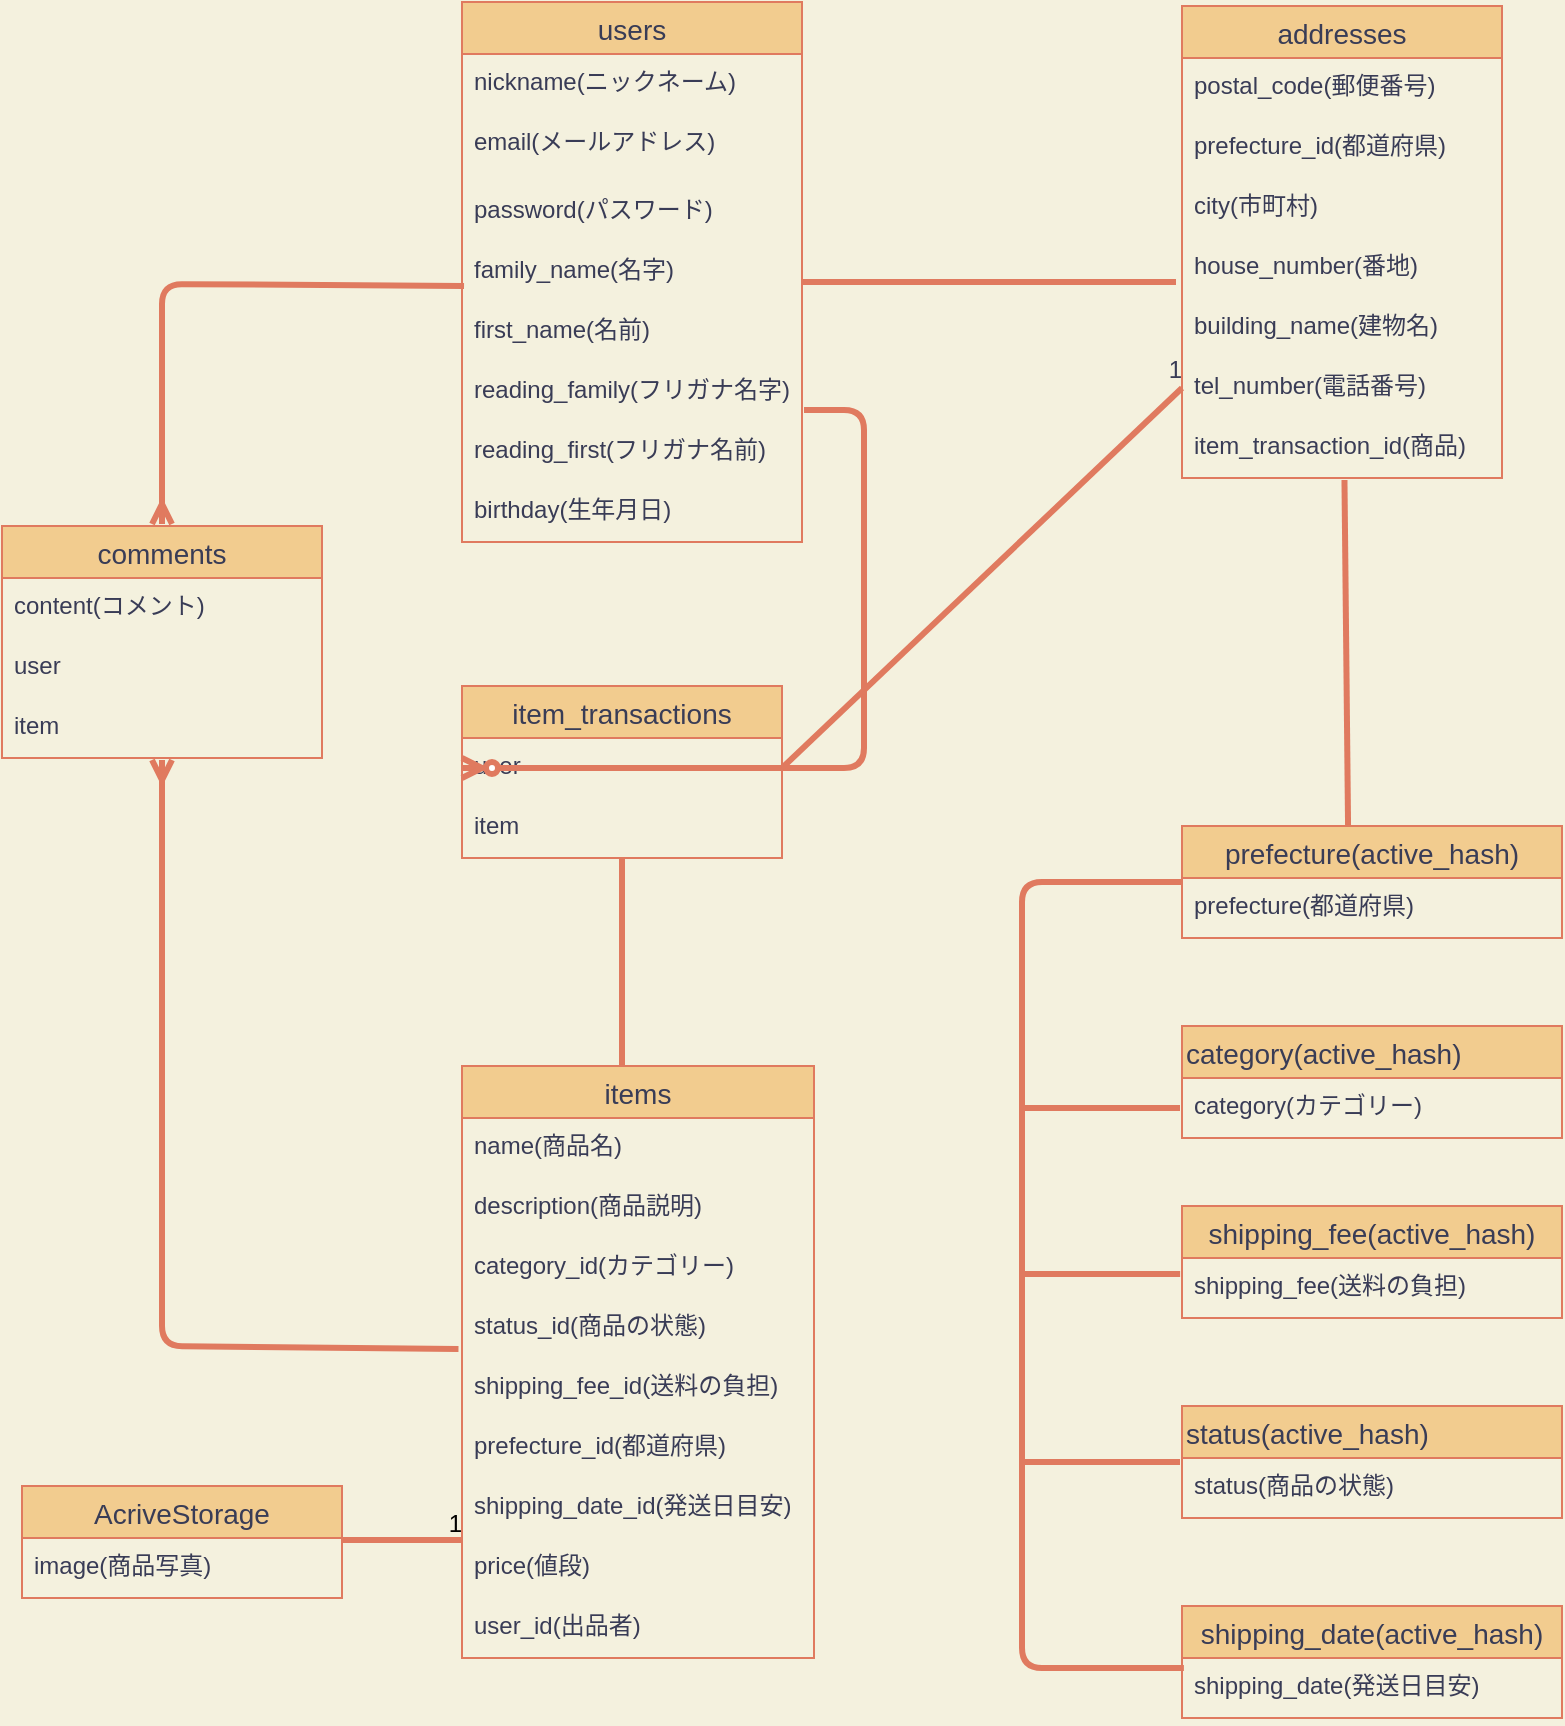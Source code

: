 <mxfile version="13.6.5" pages="2">
    <diagram id="_M3X4lFTjFpCh1O4AsxT" name="ページ1">
        <mxGraphModel dx="336" dy="827" grid="1" gridSize="10" guides="1" tooltips="1" connect="1" arrows="1" fold="1" page="1" pageScale="1" pageWidth="827" pageHeight="1169" background="#F4F1DE" math="0" shadow="0">
            <root>
                <mxCell id="0"/>
                <mxCell id="1" parent="0"/>
                <mxCell id="K9OpWMY4eO4AvbzmNHTL-39" style="edgeStyle=orthogonalEdgeStyle;curved=0;rounded=1;sketch=0;orthogonalLoop=1;jettySize=auto;html=1;exitX=0.5;exitY=1;exitDx=0;exitDy=0;strokeColor=#E07A5F;strokeWidth=3;fillColor=#F2CC8F;fontColor=#393C56;labelBackgroundColor=#F4F1DE;" parent="1" edge="1">
                    <mxGeometry relative="1" as="geometry">
                        <mxPoint x="414" y="630" as="sourcePoint"/>
                        <mxPoint x="414" y="630" as="targetPoint"/>
                    </mxGeometry>
                </mxCell>
                <mxCell id="K9OpWMY4eO4AvbzmNHTL-176" style="edgeStyle=none;rounded=1;sketch=0;orthogonalLoop=1;jettySize=auto;html=1;entryX=0.437;entryY=0;entryDx=0;entryDy=0;entryPerimeter=0;startArrow=none;startFill=0;sourcePerimeterSpacing=1;endArrow=none;endFill=0;strokeColor=#E07A5F;strokeWidth=3;fillColor=#F2CC8F;fontColor=#393C56;labelBackgroundColor=#F4F1DE;" parent="1" source="K9OpWMY4eO4AvbzmNHTL-89" target="K9OpWMY4eO4AvbzmNHTL-75" edge="1">
                    <mxGeometry relative="1" as="geometry"/>
                </mxCell>
                <mxCell id="K9OpWMY4eO4AvbzmNHTL-177" style="edgeStyle=none;rounded=1;sketch=0;orthogonalLoop=1;jettySize=auto;html=1;startArrow=none;startFill=0;sourcePerimeterSpacing=1;endArrow=none;endFill=0;strokeColor=#E07A5F;strokeWidth=3;fillColor=#F2CC8F;fontColor=#393C56;entryX=0.005;entryY=0.167;entryDx=0;entryDy=0;entryPerimeter=0;exitX=0;exitY=0.5;exitDx=0;exitDy=0;labelBackgroundColor=#F4F1DE;" parent="1" source="K9OpWMY4eO4AvbzmNHTL-75" target="K9OpWMY4eO4AvbzmNHTL-100" edge="1">
                    <mxGeometry relative="1" as="geometry">
                        <mxPoint x="520" y="680" as="targetPoint"/>
                        <Array as="points">
                            <mxPoint x="520" y="448"/>
                            <mxPoint x="520" y="841"/>
                        </Array>
                    </mxGeometry>
                </mxCell>
                <mxCell id="K9OpWMY4eO4AvbzmNHTL-181" style="edgeStyle=none;rounded=1;sketch=0;orthogonalLoop=1;jettySize=auto;html=1;startArrow=none;startFill=0;sourcePerimeterSpacing=1;endArrow=none;endFill=0;strokeColor=#E07A5F;strokeWidth=3;fillColor=#F2CC8F;fontColor=#393C56;labelBackgroundColor=#F4F1DE;" parent="1" source="K9OpWMY4eO4AvbzmNHTL-79" edge="1">
                    <mxGeometry relative="1" as="geometry">
                        <mxPoint x="520" y="738" as="targetPoint"/>
                    </mxGeometry>
                </mxCell>
                <mxCell id="K9OpWMY4eO4AvbzmNHTL-168" style="rounded=1;sketch=0;orthogonalLoop=1;jettySize=auto;html=1;startArrow=ERmany;startFill=0;sourcePerimeterSpacing=1;endArrow=none;endFill=0;strokeColor=#E07A5F;strokeWidth=3;fillColor=#F2CC8F;fontColor=#393C56;elbow=vertical;entryX=0.006;entryY=0.733;entryDx=0;entryDy=0;entryPerimeter=0;labelBackgroundColor=#F4F1DE;" parent="1" source="K9OpWMY4eO4AvbzmNHTL-81" target="K9OpWMY4eO4AvbzmNHTL-32" edge="1">
                    <mxGeometry relative="1" as="geometry">
                        <mxPoint x="230" y="150" as="targetPoint"/>
                        <Array as="points">
                            <mxPoint x="90" y="149"/>
                        </Array>
                    </mxGeometry>
                </mxCell>
                <mxCell id="K9OpWMY4eO4AvbzmNHTL-170" style="edgeStyle=none;rounded=1;sketch=0;orthogonalLoop=1;jettySize=auto;html=1;startArrow=ERmany;startFill=0;sourcePerimeterSpacing=1;endArrow=none;endFill=0;strokeColor=#E07A5F;strokeWidth=3;fillColor=#F2CC8F;fontColor=#393C56;entryX=-0.01;entryY=0.852;entryDx=0;entryDy=0;entryPerimeter=0;labelBackgroundColor=#F4F1DE;" parent="1" source="K9OpWMY4eO4AvbzmNHTL-81" target="K9OpWMY4eO4AvbzmNHTL-142" edge="1">
                    <mxGeometry relative="1" as="geometry">
                        <mxPoint x="90" y="780" as="targetPoint"/>
                        <Array as="points">
                            <mxPoint x="90" y="680"/>
                        </Array>
                    </mxGeometry>
                </mxCell>
                <mxCell id="K9OpWMY4eO4AvbzmNHTL-81" value="comments" style="swimlane;fontStyle=0;childLayout=stackLayout;horizontal=1;startSize=26;horizontalStack=0;resizeParent=1;resizeParentMax=0;resizeLast=0;collapsible=1;marginBottom=0;align=center;fontSize=14;fillColor=#F2CC8F;strokeColor=#E07A5F;fontColor=#393C56;" parent="1" vertex="1">
                    <mxGeometry x="10" y="270" width="160" height="116" as="geometry"/>
                </mxCell>
                <mxCell id="K9OpWMY4eO4AvbzmNHTL-82" value="content(コメント)" style="text;strokeColor=none;fillColor=none;spacingLeft=4;spacingRight=4;overflow=hidden;rotatable=0;points=[[0,0.5],[1,0.5]];portConstraint=eastwest;fontSize=12;fontColor=#393C56;" parent="K9OpWMY4eO4AvbzmNHTL-81" vertex="1">
                    <mxGeometry y="26" width="160" height="30" as="geometry"/>
                </mxCell>
                <mxCell id="K9OpWMY4eO4AvbzmNHTL-83" value="user" style="text;strokeColor=none;fillColor=none;spacingLeft=4;spacingRight=4;overflow=hidden;rotatable=0;points=[[0,0.5],[1,0.5]];portConstraint=eastwest;fontSize=12;fontColor=#393C56;" parent="K9OpWMY4eO4AvbzmNHTL-81" vertex="1">
                    <mxGeometry y="56" width="160" height="30" as="geometry"/>
                </mxCell>
                <mxCell id="K9OpWMY4eO4AvbzmNHTL-88" value="item" style="text;strokeColor=none;fillColor=none;spacingLeft=4;spacingRight=4;overflow=hidden;rotatable=0;points=[[0,0.5],[1,0.5]];portConstraint=eastwest;fontSize=12;fontColor=#393C56;" parent="K9OpWMY4eO4AvbzmNHTL-81" vertex="1">
                    <mxGeometry y="86" width="160" height="30" as="geometry"/>
                </mxCell>
                <mxCell id="K9OpWMY4eO4AvbzmNHTL-173" value="" style="endArrow=none;html=1;rounded=0;strokeColor=#E07A5F;strokeWidth=3;fillColor=#F2CC8F;fontColor=#393C56;labelBackgroundColor=#F4F1DE;" parent="1" edge="1">
                    <mxGeometry relative="1" as="geometry">
                        <mxPoint x="410" y="148" as="sourcePoint"/>
                        <mxPoint x="597" y="148" as="targetPoint"/>
                    </mxGeometry>
                </mxCell>
                <mxCell id="K9OpWMY4eO4AvbzmNHTL-178" style="edgeStyle=none;rounded=1;sketch=0;orthogonalLoop=1;jettySize=auto;html=1;startArrow=none;startFill=0;sourcePerimeterSpacing=1;endArrow=none;endFill=0;strokeColor=#E07A5F;strokeWidth=3;fillColor=#F2CC8F;fontColor=#393C56;exitX=-0.005;exitY=0.267;exitDx=0;exitDy=0;exitPerimeter=0;labelBackgroundColor=#F4F1DE;" parent="1" source="K9OpWMY4eO4AvbzmNHTL-78" edge="1">
                    <mxGeometry relative="1" as="geometry">
                        <mxPoint x="520" y="644" as="targetPoint"/>
                        <Array as="points">
                            <mxPoint x="520" y="644"/>
                        </Array>
                    </mxGeometry>
                </mxCell>
                <mxCell id="K9OpWMY4eO4AvbzmNHTL-180" style="edgeStyle=none;rounded=1;sketch=0;orthogonalLoop=1;jettySize=auto;html=1;startArrow=none;startFill=0;sourcePerimeterSpacing=1;endArrow=none;endFill=0;strokeColor=#E07A5F;strokeWidth=3;fillColor=#F2CC8F;fontColor=#393C56;labelBackgroundColor=#F4F1DE;" parent="1" source="K9OpWMY4eO4AvbzmNHTL-71" edge="1">
                    <mxGeometry relative="1" as="geometry">
                        <mxPoint x="520" y="561" as="targetPoint"/>
                    </mxGeometry>
                </mxCell>
                <mxCell id="K9OpWMY4eO4AvbzmNHTL-1" value="users" style="swimlane;fontStyle=0;childLayout=stackLayout;horizontal=1;startSize=26;horizontalStack=0;resizeParent=1;resizeParentMax=0;resizeLast=0;collapsible=1;marginBottom=0;align=center;fontSize=14;fillColor=#F2CC8F;strokeColor=#E07A5F;fontColor=#393C56;" parent="1" vertex="1">
                    <mxGeometry x="240" y="8" width="170" height="270" as="geometry"/>
                </mxCell>
                <mxCell id="K9OpWMY4eO4AvbzmNHTL-2" value="nickname(ニックネーム)" style="text;strokeColor=none;fillColor=none;spacingLeft=4;spacingRight=4;overflow=hidden;rotatable=0;points=[[0,0.5],[1,0.5]];portConstraint=eastwest;fontSize=12;fontColor=#393C56;" parent="K9OpWMY4eO4AvbzmNHTL-1" vertex="1">
                    <mxGeometry y="26" width="170" height="30" as="geometry"/>
                </mxCell>
                <mxCell id="K9OpWMY4eO4AvbzmNHTL-3" value="email(メールアドレス)&#10;" style="text;strokeColor=none;fillColor=none;spacingLeft=4;spacingRight=4;overflow=hidden;rotatable=0;points=[[0,0.5],[1,0.5]];portConstraint=eastwest;fontSize=12;fontColor=#393C56;" parent="K9OpWMY4eO4AvbzmNHTL-1" vertex="1">
                    <mxGeometry y="56" width="170" height="34" as="geometry"/>
                </mxCell>
                <mxCell id="K9OpWMY4eO4AvbzmNHTL-4" value="password(パスワード)" style="text;strokeColor=none;fillColor=none;spacingLeft=4;spacingRight=4;overflow=hidden;rotatable=0;points=[[0,0.5],[1,0.5]];portConstraint=eastwest;fontSize=12;fontColor=#393C56;" parent="K9OpWMY4eO4AvbzmNHTL-1" vertex="1">
                    <mxGeometry y="90" width="170" height="30" as="geometry"/>
                </mxCell>
                <mxCell id="K9OpWMY4eO4AvbzmNHTL-32" value="family_name(名字)" style="text;strokeColor=none;fillColor=none;spacingLeft=4;spacingRight=4;overflow=hidden;rotatable=0;points=[[0,0.5],[1,0.5]];portConstraint=eastwest;fontSize=12;fontColor=#393C56;" parent="K9OpWMY4eO4AvbzmNHTL-1" vertex="1">
                    <mxGeometry y="120" width="170" height="30" as="geometry"/>
                </mxCell>
                <mxCell id="K9OpWMY4eO4AvbzmNHTL-161" value="first_name(名前)" style="text;strokeColor=none;fillColor=none;spacingLeft=4;spacingRight=4;overflow=hidden;rotatable=0;points=[[0,0.5],[1,0.5]];portConstraint=eastwest;fontSize=12;fontColor=#393C56;" parent="K9OpWMY4eO4AvbzmNHTL-1" vertex="1">
                    <mxGeometry y="150" width="170" height="30" as="geometry"/>
                </mxCell>
                <mxCell id="K9OpWMY4eO4AvbzmNHTL-33" value="reading_family(フリガナ名字)" style="text;strokeColor=none;fillColor=none;spacingLeft=4;spacingRight=4;overflow=hidden;rotatable=0;points=[[0,0.5],[1,0.5]];portConstraint=eastwest;fontSize=12;fontColor=#393C56;" parent="K9OpWMY4eO4AvbzmNHTL-1" vertex="1">
                    <mxGeometry y="180" width="170" height="30" as="geometry"/>
                </mxCell>
                <mxCell id="K9OpWMY4eO4AvbzmNHTL-160" value="reading_first(フリガナ名前)" style="text;strokeColor=none;fillColor=none;spacingLeft=4;spacingRight=4;overflow=hidden;rotatable=0;points=[[0,0.5],[1,0.5]];portConstraint=eastwest;fontSize=12;fontColor=#393C56;" parent="K9OpWMY4eO4AvbzmNHTL-1" vertex="1">
                    <mxGeometry y="210" width="170" height="30" as="geometry"/>
                </mxCell>
                <mxCell id="K9OpWMY4eO4AvbzmNHTL-174" value="birthday(生年月日)" style="text;strokeColor=none;fillColor=none;spacingLeft=4;spacingRight=4;overflow=hidden;rotatable=0;points=[[0,0.5],[1,0.5]];portConstraint=eastwest;fontSize=12;fontColor=#393C56;" parent="K9OpWMY4eO4AvbzmNHTL-1" vertex="1">
                    <mxGeometry y="240" width="170" height="30" as="geometry"/>
                </mxCell>
                <mxCell id="K9OpWMY4eO4AvbzmNHTL-89" value="addresses" style="swimlane;fontStyle=0;childLayout=stackLayout;horizontal=1;startSize=26;horizontalStack=0;resizeParent=1;resizeParentMax=0;resizeLast=0;collapsible=1;marginBottom=0;align=center;fontSize=14;fillColor=#F2CC8F;strokeColor=#E07A5F;fontColor=#393C56;" parent="1" vertex="1">
                    <mxGeometry x="600" y="10" width="160" height="236" as="geometry"/>
                </mxCell>
                <mxCell id="K9OpWMY4eO4AvbzmNHTL-90" value="postal_code(郵便番号)" style="text;strokeColor=none;fillColor=none;spacingLeft=4;spacingRight=4;overflow=hidden;rotatable=0;points=[[0,0.5],[1,0.5]];portConstraint=eastwest;fontSize=12;fontColor=#393C56;" parent="K9OpWMY4eO4AvbzmNHTL-89" vertex="1">
                    <mxGeometry y="26" width="160" height="30" as="geometry"/>
                </mxCell>
                <mxCell id="K9OpWMY4eO4AvbzmNHTL-91" value="prefecture_id(都道府県)" style="text;strokeColor=none;fillColor=none;spacingLeft=4;spacingRight=4;overflow=hidden;rotatable=0;points=[[0,0.5],[1,0.5]];portConstraint=eastwest;fontSize=12;fontColor=#393C56;" parent="K9OpWMY4eO4AvbzmNHTL-89" vertex="1">
                    <mxGeometry y="56" width="160" height="30" as="geometry"/>
                </mxCell>
                <mxCell id="K9OpWMY4eO4AvbzmNHTL-92" value="city(市町村)" style="text;strokeColor=none;fillColor=none;spacingLeft=4;spacingRight=4;overflow=hidden;rotatable=0;points=[[0,0.5],[1,0.5]];portConstraint=eastwest;fontSize=12;fontColor=#393C56;" parent="K9OpWMY4eO4AvbzmNHTL-89" vertex="1">
                    <mxGeometry y="86" width="160" height="30" as="geometry"/>
                </mxCell>
                <mxCell id="K9OpWMY4eO4AvbzmNHTL-93" value="house_number(番地)" style="text;strokeColor=none;fillColor=none;spacingLeft=4;spacingRight=4;overflow=hidden;rotatable=0;points=[[0,0.5],[1,0.5]];portConstraint=eastwest;fontSize=12;fontColor=#393C56;" parent="K9OpWMY4eO4AvbzmNHTL-89" vertex="1">
                    <mxGeometry y="116" width="160" height="30" as="geometry"/>
                </mxCell>
                <mxCell id="K9OpWMY4eO4AvbzmNHTL-94" value="building_name(建物名)" style="text;strokeColor=none;fillColor=none;spacingLeft=4;spacingRight=4;overflow=hidden;rotatable=0;points=[[0,0.5],[1,0.5]];portConstraint=eastwest;fontSize=12;fontColor=#393C56;" parent="K9OpWMY4eO4AvbzmNHTL-89" vertex="1">
                    <mxGeometry y="146" width="160" height="30" as="geometry"/>
                </mxCell>
                <mxCell id="2" value="tel_number(電話番号)" style="text;strokeColor=none;fillColor=none;spacingLeft=4;spacingRight=4;overflow=hidden;rotatable=0;points=[[0,0.5],[1,0.5]];portConstraint=eastwest;fontSize=12;fontColor=#393C56;" parent="K9OpWMY4eO4AvbzmNHTL-89" vertex="1">
                    <mxGeometry y="176" width="160" height="30" as="geometry"/>
                </mxCell>
                <mxCell id="25" value="item_transaction_id(商品)" style="text;strokeColor=none;fillColor=none;spacingLeft=4;spacingRight=4;overflow=hidden;rotatable=0;points=[[0,0.5],[1,0.5]];portConstraint=eastwest;fontSize=12;fontColor=#393C56;" vertex="1" parent="K9OpWMY4eO4AvbzmNHTL-89">
                    <mxGeometry y="206" width="160" height="30" as="geometry"/>
                </mxCell>
                <mxCell id="K9OpWMY4eO4AvbzmNHTL-70" value="category(active_hash)" style="swimlane;fontStyle=0;childLayout=stackLayout;horizontal=1;startSize=26;horizontalStack=0;resizeParent=1;resizeParentMax=0;resizeLast=0;collapsible=1;marginBottom=0;align=left;fontSize=14;fillColor=#F2CC8F;strokeColor=#E07A5F;fontColor=#393C56;" parent="1" vertex="1">
                    <mxGeometry x="600" y="520" width="190" height="56" as="geometry"/>
                </mxCell>
                <mxCell id="K9OpWMY4eO4AvbzmNHTL-71" value="category(カテゴリー)" style="text;strokeColor=none;fillColor=none;spacingLeft=4;spacingRight=4;overflow=hidden;rotatable=0;points=[[0,0.5],[1,0.5]];portConstraint=eastwest;fontSize=12;fontColor=#393C56;" parent="K9OpWMY4eO4AvbzmNHTL-70" vertex="1">
                    <mxGeometry y="26" width="190" height="30" as="geometry"/>
                </mxCell>
                <mxCell id="K9OpWMY4eO4AvbzmNHTL-77" value="shipping_fee(active_hash)" style="swimlane;fontStyle=0;childLayout=stackLayout;horizontal=1;startSize=26;horizontalStack=0;resizeParent=1;resizeParentMax=0;resizeLast=0;collapsible=1;marginBottom=0;align=center;fontSize=14;fillColor=#F2CC8F;strokeColor=#E07A5F;fontColor=#393C56;" parent="1" vertex="1">
                    <mxGeometry x="600" y="610" width="190" height="56" as="geometry"/>
                </mxCell>
                <mxCell id="K9OpWMY4eO4AvbzmNHTL-78" value="shipping_fee(送料の負担)" style="text;strokeColor=none;fillColor=none;spacingLeft=4;spacingRight=4;overflow=hidden;rotatable=0;points=[[0,0.5],[1,0.5]];portConstraint=eastwest;fontSize=12;fontColor=#393C56;" parent="K9OpWMY4eO4AvbzmNHTL-77" vertex="1">
                    <mxGeometry y="26" width="190" height="30" as="geometry"/>
                </mxCell>
                <mxCell id="K9OpWMY4eO4AvbzmNHTL-79" value="status(active_hash)" style="swimlane;fontStyle=0;childLayout=stackLayout;horizontal=1;startSize=26;horizontalStack=0;resizeParent=1;resizeParentMax=0;resizeLast=0;collapsible=1;marginBottom=0;align=left;fontSize=14;fillColor=#F2CC8F;strokeColor=#E07A5F;fontColor=#393C56;" parent="1" vertex="1">
                    <mxGeometry x="600" y="710" width="190" height="56" as="geometry"/>
                </mxCell>
                <mxCell id="K9OpWMY4eO4AvbzmNHTL-80" value="status(商品の状態)" style="text;strokeColor=none;fillColor=none;spacingLeft=4;spacingRight=4;overflow=hidden;rotatable=0;points=[[0,0.5],[1,0.5]];portConstraint=eastwest;fontSize=12;fontColor=#393C56;" parent="K9OpWMY4eO4AvbzmNHTL-79" vertex="1">
                    <mxGeometry y="26" width="190" height="30" as="geometry"/>
                </mxCell>
                <mxCell id="K9OpWMY4eO4AvbzmNHTL-99" value="shipping_date(active_hash)" style="swimlane;fontStyle=0;childLayout=stackLayout;horizontal=1;startSize=26;horizontalStack=0;resizeParent=1;resizeParentMax=0;resizeLast=0;collapsible=1;marginBottom=0;align=center;fontSize=14;fillColor=#F2CC8F;strokeColor=#E07A5F;fontColor=#393C56;" parent="1" vertex="1">
                    <mxGeometry x="600" y="810" width="190" height="56" as="geometry"/>
                </mxCell>
                <mxCell id="K9OpWMY4eO4AvbzmNHTL-100" value="shipping_date(発送日目安)" style="text;strokeColor=none;fillColor=none;spacingLeft=4;spacingRight=4;overflow=hidden;rotatable=0;points=[[0,0.5],[1,0.5]];portConstraint=eastwest;fontSize=12;fontColor=#393C56;" parent="K9OpWMY4eO4AvbzmNHTL-99" vertex="1">
                    <mxGeometry y="26" width="190" height="30" as="geometry"/>
                </mxCell>
                <mxCell id="K9OpWMY4eO4AvbzmNHTL-75" value="prefecture(active_hash)" style="swimlane;fontStyle=0;childLayout=stackLayout;horizontal=1;startSize=26;horizontalStack=0;resizeParent=1;resizeParentMax=0;resizeLast=0;collapsible=1;marginBottom=0;align=center;fontSize=14;fillColor=#F2CC8F;strokeColor=#E07A5F;fontColor=#393C56;" parent="1" vertex="1">
                    <mxGeometry x="600" y="420" width="190" height="56" as="geometry"/>
                </mxCell>
                <mxCell id="K9OpWMY4eO4AvbzmNHTL-76" value="prefecture(都道府県)" style="text;strokeColor=none;fillColor=none;spacingLeft=4;spacingRight=4;overflow=hidden;rotatable=0;points=[[0,0.5],[1,0.5]];portConstraint=eastwest;fontSize=12;fontColor=#393C56;" parent="K9OpWMY4eO4AvbzmNHTL-75" vertex="1">
                    <mxGeometry y="26" width="190" height="30" as="geometry"/>
                </mxCell>
                <mxCell id="15" style="edgeStyle=orthogonalEdgeStyle;curved=0;rounded=1;sketch=0;orthogonalLoop=1;jettySize=auto;html=1;strokeColor=#E07A5F;fillColor=#F2CC8F;fontColor=#393C56;spacingTop=1;strokeWidth=3;endArrow=none;endFill=0;labelBackgroundColor=#F4F1DE;" parent="1" source="K9OpWMY4eO4AvbzmNHTL-5" target="11" edge="1">
                    <mxGeometry relative="1" as="geometry">
                        <mxPoint x="328" y="450" as="targetPoint"/>
                        <Array as="points">
                            <mxPoint x="320" y="510"/>
                            <mxPoint x="320" y="510"/>
                        </Array>
                    </mxGeometry>
                </mxCell>
                <mxCell id="K9OpWMY4eO4AvbzmNHTL-5" value="items" style="swimlane;fontStyle=0;childLayout=stackLayout;horizontal=1;startSize=26;horizontalStack=0;resizeParent=1;resizeParentMax=0;resizeLast=0;collapsible=1;marginBottom=0;align=center;fontSize=14;fillColor=#F2CC8F;strokeColor=#E07A5F;fontColor=#393C56;" parent="1" vertex="1">
                    <mxGeometry x="240" y="540" width="176" height="296" as="geometry"/>
                </mxCell>
                <mxCell id="K9OpWMY4eO4AvbzmNHTL-35" value="name(商品名)" style="text;strokeColor=none;fillColor=none;spacingLeft=4;spacingRight=4;overflow=hidden;rotatable=0;points=[[0,0.5],[1,0.5]];portConstraint=eastwest;fontSize=12;fontColor=#393C56;" parent="K9OpWMY4eO4AvbzmNHTL-5" vertex="1">
                    <mxGeometry y="26" width="176" height="30" as="geometry"/>
                </mxCell>
                <mxCell id="4" value="description(商品説明)" style="text;strokeColor=none;fillColor=none;spacingLeft=4;spacingRight=4;overflow=hidden;rotatable=0;points=[[0,0.5],[1,0.5]];portConstraint=eastwest;fontSize=12;fontColor=#393C56;" parent="K9OpWMY4eO4AvbzmNHTL-5" vertex="1">
                    <mxGeometry y="56" width="176" height="30" as="geometry"/>
                </mxCell>
                <mxCell id="K9OpWMY4eO4AvbzmNHTL-140" value="category_id(カテゴリー)" style="text;strokeColor=none;fillColor=none;spacingLeft=4;spacingRight=4;overflow=hidden;rotatable=0;points=[[0,0.5],[1,0.5]];portConstraint=eastwest;fontSize=12;fontColor=#393C56;" parent="K9OpWMY4eO4AvbzmNHTL-5" vertex="1">
                    <mxGeometry y="86" width="176" height="30" as="geometry"/>
                </mxCell>
                <mxCell id="K9OpWMY4eO4AvbzmNHTL-142" value="status_id(商品の状態)" style="text;strokeColor=none;fillColor=none;spacingLeft=4;spacingRight=4;overflow=hidden;rotatable=0;points=[[0,0.5],[1,0.5]];portConstraint=eastwest;fontSize=12;fontColor=#393C56;" parent="K9OpWMY4eO4AvbzmNHTL-5" vertex="1">
                    <mxGeometry y="116" width="176" height="30" as="geometry"/>
                </mxCell>
                <mxCell id="K9OpWMY4eO4AvbzmNHTL-141" value="shipping_fee_id(送料の負担)" style="text;strokeColor=none;fillColor=none;spacingLeft=4;spacingRight=4;overflow=hidden;rotatable=0;points=[[0,0.5],[1,0.5]];portConstraint=eastwest;fontSize=12;fontColor=#393C56;" parent="K9OpWMY4eO4AvbzmNHTL-5" vertex="1">
                    <mxGeometry y="146" width="176" height="30" as="geometry"/>
                </mxCell>
                <mxCell id="K9OpWMY4eO4AvbzmNHTL-125" value="prefecture_id(都道府県)" style="text;strokeColor=none;fillColor=none;spacingLeft=4;spacingRight=4;overflow=hidden;rotatable=0;points=[[0,0.5],[1,0.5]];portConstraint=eastwest;fontSize=12;fontColor=#393C56;" parent="K9OpWMY4eO4AvbzmNHTL-5" vertex="1">
                    <mxGeometry y="176" width="176" height="30" as="geometry"/>
                </mxCell>
                <mxCell id="K9OpWMY4eO4AvbzmNHTL-143" value="shipping_date_id(発送日目安)" style="text;strokeColor=none;fillColor=none;spacingLeft=4;spacingRight=4;overflow=hidden;rotatable=0;points=[[0,0.5],[1,0.5]];portConstraint=eastwest;fontSize=12;fontColor=#393C56;" parent="K9OpWMY4eO4AvbzmNHTL-5" vertex="1">
                    <mxGeometry y="206" width="176" height="30" as="geometry"/>
                </mxCell>
                <mxCell id="K9OpWMY4eO4AvbzmNHTL-31" value="price(値段)" style="text;strokeColor=none;fillColor=none;spacingLeft=4;spacingRight=4;overflow=hidden;rotatable=0;points=[[0,0.5],[1,0.5]];portConstraint=eastwest;fontSize=12;fontColor=#393C56;" parent="K9OpWMY4eO4AvbzmNHTL-5" vertex="1">
                    <mxGeometry y="236" width="176" height="30" as="geometry"/>
                </mxCell>
                <mxCell id="K9OpWMY4eO4AvbzmNHTL-7" value="user_id(出品者)" style="text;strokeColor=none;fillColor=none;spacingLeft=4;spacingRight=4;overflow=hidden;rotatable=0;points=[[0,0.5],[1,0.5]];portConstraint=eastwest;fontSize=12;fontColor=#393C56;" parent="K9OpWMY4eO4AvbzmNHTL-5" vertex="1">
                    <mxGeometry y="266" width="176" height="30" as="geometry"/>
                </mxCell>
                <mxCell id="8" value="item_transactions" style="swimlane;fontStyle=0;childLayout=stackLayout;horizontal=1;startSize=26;horizontalStack=0;resizeParent=1;resizeParentMax=0;resizeLast=0;collapsible=1;marginBottom=0;align=center;fontSize=14;strokeColor=#E07A5F;fillColor=#F2CC8F;fontColor=#393C56;" parent="1" vertex="1">
                    <mxGeometry x="240" y="350" width="160" height="86" as="geometry"/>
                </mxCell>
                <mxCell id="10" value="user" style="text;strokeColor=none;fillColor=none;spacingLeft=4;spacingRight=4;overflow=hidden;rotatable=0;points=[[0,0.5],[1,0.5]];portConstraint=eastwest;fontSize=12;fontColor=#393C56;" parent="8" vertex="1">
                    <mxGeometry y="26" width="160" height="30" as="geometry"/>
                </mxCell>
                <mxCell id="11" value="item" style="text;strokeColor=none;fillColor=none;spacingLeft=4;spacingRight=4;overflow=hidden;rotatable=0;points=[[0,0.5],[1,0.5]];portConstraint=eastwest;fontSize=12;fontColor=#393C56;" parent="8" vertex="1">
                    <mxGeometry y="56" width="160" height="30" as="geometry"/>
                </mxCell>
                <mxCell id="21" value="" style="edgeStyle=entityRelationEdgeStyle;fontSize=12;html=1;endArrow=ERzeroToMany;endFill=1;strokeColor=#E07A5F;strokeWidth=3;fillColor=#F2CC8F;entryX=0;entryY=0.5;entryDx=0;entryDy=0;labelBackgroundColor=#F4F1DE;fontColor=#393C56;" edge="1" parent="1" target="10">
                    <mxGeometry width="100" height="100" relative="1" as="geometry">
                        <mxPoint x="411" y="212" as="sourcePoint"/>
                        <mxPoint x="230" y="390" as="targetPoint"/>
                    </mxGeometry>
                </mxCell>
                <mxCell id="23" value="" style="endArrow=none;html=1;rounded=0;strokeColor=#E07A5F;strokeWidth=3;fillColor=#F2CC8F;fontColor=#393C56;exitX=1;exitY=0.5;exitDx=0;exitDy=0;entryX=0;entryY=0.5;entryDx=0;entryDy=0;labelBackgroundColor=#F4F1DE;" edge="1" parent="1" source="10" target="2">
                    <mxGeometry relative="1" as="geometry">
                        <mxPoint x="420" y="420" as="sourcePoint"/>
                        <mxPoint x="590" y="440" as="targetPoint"/>
                    </mxGeometry>
                </mxCell>
                <mxCell id="24" value="1" style="resizable=0;html=1;align=right;verticalAlign=bottom;fillColor=#F2CC8F;strokeColor=#E07A5F;fontColor=#393C56;" connectable="0" vertex="1" parent="23">
                    <mxGeometry x="1" relative="1" as="geometry"/>
                </mxCell>
                <mxCell id="26" value="AcriveStorage" style="swimlane;fontStyle=0;childLayout=stackLayout;horizontal=1;startSize=26;horizontalStack=0;resizeParent=1;resizeParentMax=0;resizeLast=0;collapsible=1;marginBottom=0;align=center;fontSize=14;rounded=0;sketch=0;strokeColor=#E07A5F;fillColor=#F2CC8F;fontColor=#393C56;" vertex="1" parent="1">
                    <mxGeometry x="20" y="750" width="160" height="56" as="geometry"/>
                </mxCell>
                <mxCell id="29" value="image(商品写真)" style="text;strokeColor=none;fillColor=none;spacingLeft=4;spacingRight=4;overflow=hidden;rotatable=0;points=[[0,0.5],[1,0.5]];portConstraint=eastwest;fontSize=12;fontColor=#393C56;" vertex="1" parent="26">
                    <mxGeometry y="26" width="160" height="30" as="geometry"/>
                </mxCell>
                <mxCell id="30" value="" style="endArrow=none;html=1;rounded=0;strokeColor=#E07A5F;fillColor=#F2CC8F;fontColor=#393C56;strokeWidth=3;" edge="1" parent="1">
                    <mxGeometry relative="1" as="geometry">
                        <mxPoint x="180" y="777" as="sourcePoint"/>
                        <mxPoint x="240" y="777" as="targetPoint"/>
                    </mxGeometry>
                </mxCell>
                <mxCell id="31" value="1" style="resizable=0;html=1;align=right;verticalAlign=bottom;" connectable="0" vertex="1" parent="30">
                    <mxGeometry x="1" relative="1" as="geometry"/>
                </mxCell>
            </root>
        </mxGraphModel>
    </diagram>
    <diagram id="71rbsX8Uaar8zCObKZIw" name="ページ2">
        &#xa;        &#xa;        &#xa;        &#xa;        &#xa;        &#xa;        &#xa;&#xa;&#xa;&#xa;&#xa;&#xa;&#xa;
        <mxGraphModel dx="242" dy="579" grid="1" gridSize="10" guides="1" tooltips="1" connect="1" arrows="1" fold="1" page="1" pageScale="1" pageWidth="827" pageHeight="1169" math="0" shadow="0">
            &#xa;            &#xa;            &#xa;            &#xa;            &#xa;            &#xa;            &#xa;&#xa;&#xa;&#xa;&#xa;&#xa;&#xa;
            <root>
                &#xa;                &#xa;                &#xa;                &#xa;                &#xa;                &#xa;                &#xa;&#xa;&#xa;&#xa;&#xa;&#xa;&#xa;
                <mxCell id="DISi9SH0viCWAedolr0C-0"/>
                &#xa;                &#xa;                &#xa;                &#xa;                &#xa;                &#xa;                &#xa;&#xa;&#xa;&#xa;&#xa;&#xa;&#xa;
                <mxCell id="DISi9SH0viCWAedolr0C-1" parent="DISi9SH0viCWAedolr0C-0"/>
                &#xa;                &#xa;                &#xa;                &#xa;                &#xa;                &#xa;                &#xa;&#xa;&#xa;&#xa;&#xa;&#xa;&#xa;
            </root>
            &#xa;            &#xa;            &#xa;            &#xa;            &#xa;            &#xa;            &#xa;&#xa;&#xa;&#xa;&#xa;&#xa;&#xa;
        </mxGraphModel>
        &#xa;        &#xa;        &#xa;        &#xa;        &#xa;        &#xa;        &#xa;&#xa;&#xa;&#xa;&#xa;&#xa;&#xa;
    </diagram>
</mxfile>